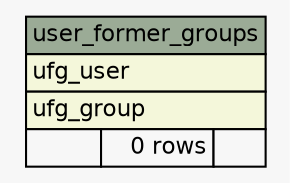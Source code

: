 // dot 2.38.0 on Linux 3.14.35-28.38.amzn1.x86_64
// SchemaSpy rev Unknown
digraph "user_former_groups" {
  graph [
    rankdir="RL"
    bgcolor="#f7f7f7"
    nodesep="0.18"
    ranksep="0.46"
    fontname="Helvetica"
    fontsize="11"
  ];
  node [
    fontname="Helvetica"
    fontsize="11"
    shape="plaintext"
  ];
  edge [
    arrowsize="0.8"
  ];
  "user_former_groups" [
    label=<
    <TABLE BORDER="0" CELLBORDER="1" CELLSPACING="0" BGCOLOR="#ffffff">
      <TR><TD COLSPAN="3" BGCOLOR="#9bab96" ALIGN="CENTER">user_former_groups</TD></TR>
      <TR><TD PORT="ufg_user" COLSPAN="3" BGCOLOR="#f4f7da" ALIGN="LEFT">ufg_user</TD></TR>
      <TR><TD PORT="ufg_group" COLSPAN="3" BGCOLOR="#f4f7da" ALIGN="LEFT">ufg_group</TD></TR>
      <TR><TD ALIGN="LEFT" BGCOLOR="#f7f7f7">  </TD><TD ALIGN="RIGHT" BGCOLOR="#f7f7f7">0 rows</TD><TD ALIGN="RIGHT" BGCOLOR="#f7f7f7">  </TD></TR>
    </TABLE>>
    URL="tables/user_former_groups.html"
    tooltip="user_former_groups"
  ];
}
